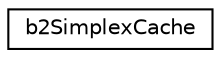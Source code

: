 digraph "Graphical Class Hierarchy"
{
 // LATEX_PDF_SIZE
  edge [fontname="Helvetica",fontsize="10",labelfontname="Helvetica",labelfontsize="10"];
  node [fontname="Helvetica",fontsize="10",shape=record];
  rankdir="LR";
  Node0 [label="b2SimplexCache",height=0.2,width=0.4,color="black", fillcolor="white", style="filled",URL="$structb2SimplexCache.html",tooltip=" "];
}
